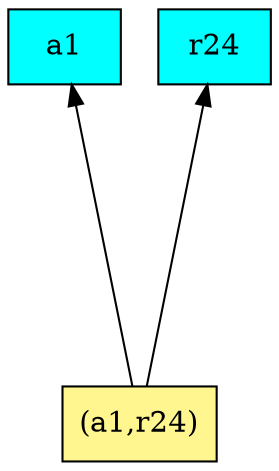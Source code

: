digraph G {
rankdir=BT;ranksep="2.0";
"a1" [shape=record,fillcolor=cyan,style=filled,label="{a1}"];
"r24" [shape=record,fillcolor=cyan,style=filled,label="{r24}"];
"(a1,r24)" [shape=record,fillcolor=khaki1,style=filled,label="{(a1,r24)}"];
"(a1,r24)" -> "a1"
"(a1,r24)" -> "r24"
}